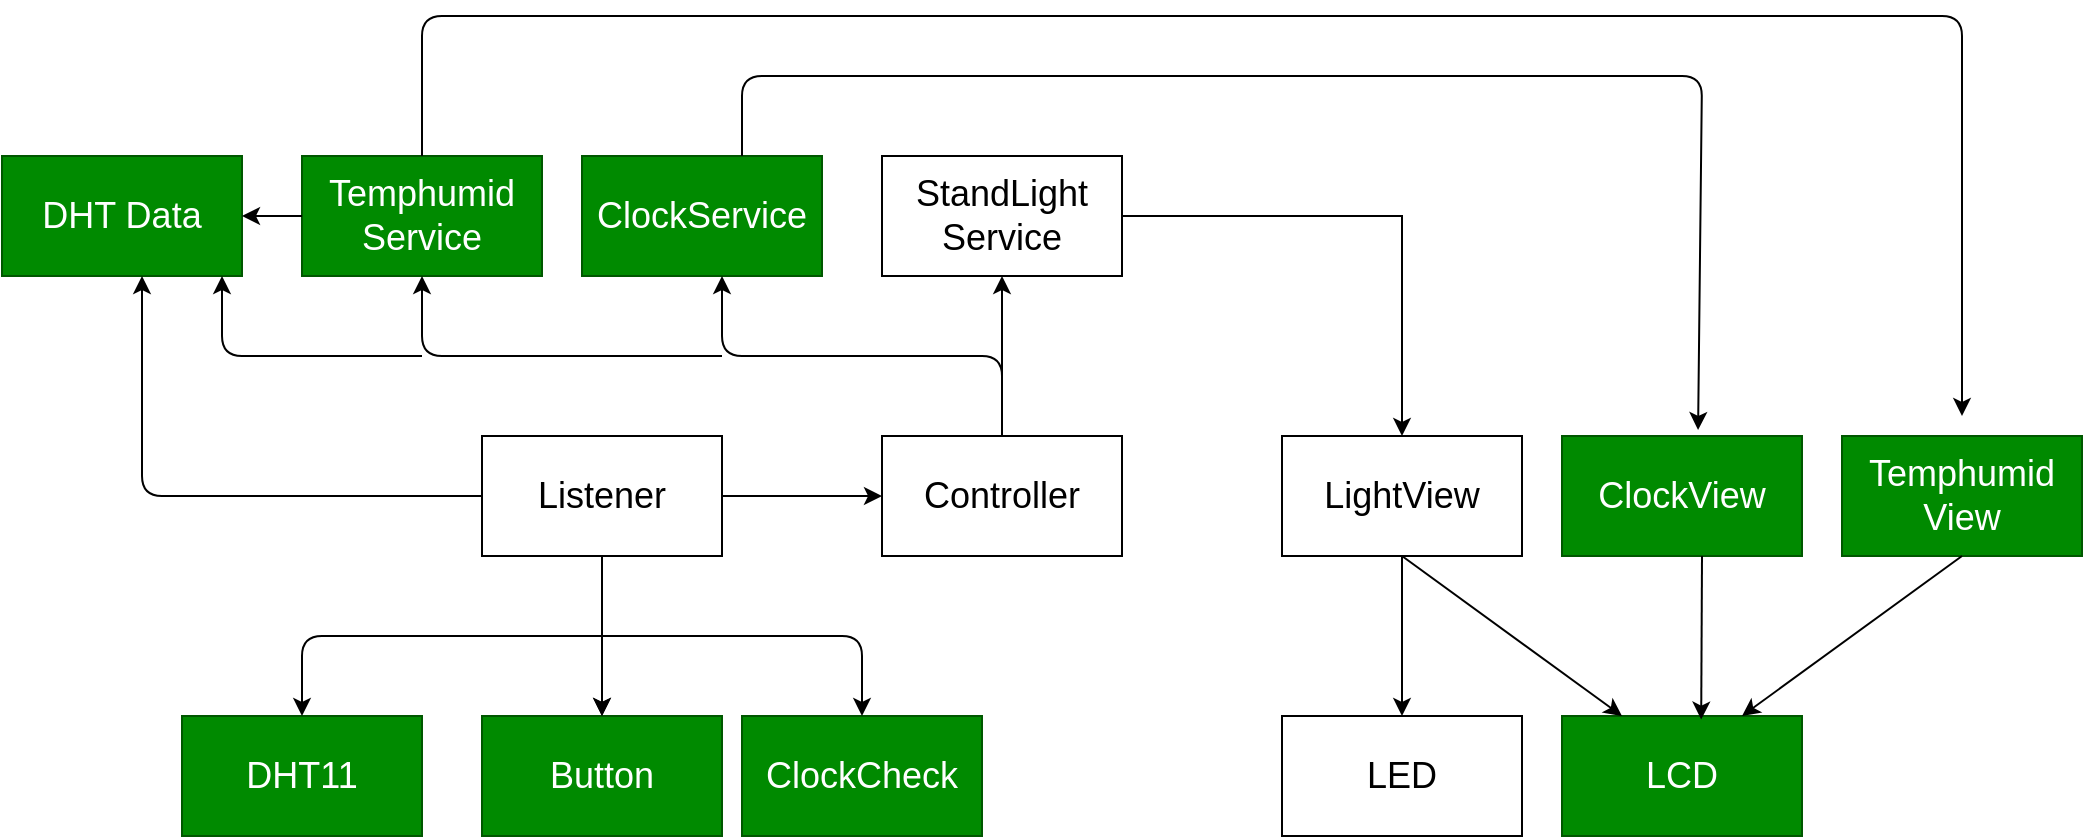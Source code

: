 <mxfile>
    <diagram id="rwZVFnb9-4XuviEcM_qo" name="페이지-1">
        <mxGraphModel dx="1973" dy="426" grid="1" gridSize="10" guides="1" tooltips="1" connect="1" arrows="1" fold="1" page="1" pageScale="1" pageWidth="827" pageHeight="1169" math="0" shadow="0">
            <root>
                <mxCell id="0"/>
                <mxCell id="1" parent="0"/>
                <mxCell id="2" value="Button" style="whiteSpace=wrap;html=1;fontSize=18;fillColor=#008a00;fontColor=#ffffff;strokeColor=#005700;" parent="1" vertex="1">
                    <mxGeometry x="110" y="400" width="120" height="60" as="geometry"/>
                </mxCell>
                <mxCell id="6" value="" style="edgeStyle=none;html=1;fontSize=18;" parent="1" source="4" target="2" edge="1">
                    <mxGeometry relative="1" as="geometry"/>
                </mxCell>
                <mxCell id="8" value="" style="edgeStyle=none;html=1;fontSize=18;" parent="1" source="4" target="7" edge="1">
                    <mxGeometry relative="1" as="geometry"/>
                </mxCell>
                <mxCell id="19" value="" style="edgeStyle=none;html=1;" edge="1" parent="1" source="4" target="2">
                    <mxGeometry relative="1" as="geometry"/>
                </mxCell>
                <mxCell id="4" value="Listener" style="whiteSpace=wrap;html=1;fontSize=18;" parent="1" vertex="1">
                    <mxGeometry x="110" y="260" width="120" height="60" as="geometry"/>
                </mxCell>
                <mxCell id="14" value="" style="edgeStyle=none;html=1;fontSize=18;" parent="1" source="7" target="13" edge="1">
                    <mxGeometry relative="1" as="geometry"/>
                </mxCell>
                <mxCell id="7" value="Controller" style="whiteSpace=wrap;html=1;fontSize=18;" parent="1" vertex="1">
                    <mxGeometry x="310" y="260" width="120" height="60" as="geometry"/>
                </mxCell>
                <mxCell id="12" value="" style="edgeStyle=none;html=1;fontSize=18;" parent="1" source="9" target="11" edge="1">
                    <mxGeometry relative="1" as="geometry"/>
                </mxCell>
                <mxCell id="9" value="LightView" style="whiteSpace=wrap;html=1;fontSize=18;" parent="1" vertex="1">
                    <mxGeometry x="510" y="260" width="120" height="60" as="geometry"/>
                </mxCell>
                <mxCell id="11" value="LED" style="whiteSpace=wrap;html=1;fontSize=18;" parent="1" vertex="1">
                    <mxGeometry x="510" y="400" width="120" height="60" as="geometry"/>
                </mxCell>
                <mxCell id="15" style="edgeStyle=orthogonalEdgeStyle;html=1;exitX=1;exitY=0.5;exitDx=0;exitDy=0;entryX=0.5;entryY=0;entryDx=0;entryDy=0;fontSize=18;rounded=0;" parent="1" source="13" target="9" edge="1">
                    <mxGeometry relative="1" as="geometry"/>
                </mxCell>
                <mxCell id="13" value="StandLight&lt;br&gt;Service" style="whiteSpace=wrap;html=1;fontSize=18;" parent="1" vertex="1">
                    <mxGeometry x="310" y="120" width="120" height="60" as="geometry"/>
                </mxCell>
                <mxCell id="5AWAFgj_eRccJyb0xr2y-15" value="LCD" style="whiteSpace=wrap;html=1;fontSize=18;fillColor=#008a00;fontColor=#ffffff;strokeColor=#005700;" parent="1" vertex="1">
                    <mxGeometry x="650" y="400" width="120" height="60" as="geometry"/>
                </mxCell>
                <mxCell id="5AWAFgj_eRccJyb0xr2y-17" value="ClockService" style="whiteSpace=wrap;html=1;fontSize=18;fillColor=#008a00;fontColor=#ffffff;strokeColor=#005700;" parent="1" vertex="1">
                    <mxGeometry x="160" y="120" width="120" height="60" as="geometry"/>
                </mxCell>
                <mxCell id="5AWAFgj_eRccJyb0xr2y-18" value="" style="endArrow=classic;html=1;" parent="1" edge="1">
                    <mxGeometry width="50" height="50" relative="1" as="geometry">
                        <mxPoint x="370" y="260" as="sourcePoint"/>
                        <mxPoint x="230" y="180" as="targetPoint"/>
                        <Array as="points">
                            <mxPoint x="370" y="220"/>
                            <mxPoint x="230" y="220"/>
                        </Array>
                    </mxGeometry>
                </mxCell>
                <mxCell id="5AWAFgj_eRccJyb0xr2y-19" value="" style="endArrow=classic;html=1;entryX=0.567;entryY=-0.05;entryDx=0;entryDy=0;entryPerimeter=0;" parent="1" target="5AWAFgj_eRccJyb0xr2y-20" edge="1">
                    <mxGeometry width="50" height="50" relative="1" as="geometry">
                        <mxPoint x="240" y="120" as="sourcePoint"/>
                        <mxPoint x="720" y="250" as="targetPoint"/>
                        <Array as="points">
                            <mxPoint x="240" y="80"/>
                            <mxPoint x="720" y="80"/>
                        </Array>
                    </mxGeometry>
                </mxCell>
                <mxCell id="5AWAFgj_eRccJyb0xr2y-20" value="ClockView" style="whiteSpace=wrap;html=1;fontSize=18;fillColor=#008a00;fontColor=#ffffff;strokeColor=#005700;" parent="1" vertex="1">
                    <mxGeometry x="650" y="260" width="120" height="60" as="geometry"/>
                </mxCell>
                <mxCell id="5AWAFgj_eRccJyb0xr2y-22" value="" style="endArrow=classic;html=1;entryX=0.58;entryY=0.03;entryDx=0;entryDy=0;entryPerimeter=0;" parent="1" target="5AWAFgj_eRccJyb0xr2y-15" edge="1">
                    <mxGeometry width="50" height="50" relative="1" as="geometry">
                        <mxPoint x="720" y="320" as="sourcePoint"/>
                        <mxPoint x="770" y="270" as="targetPoint"/>
                    </mxGeometry>
                </mxCell>
                <mxCell id="5AWAFgj_eRccJyb0xr2y-23" value="ClockCheck" style="whiteSpace=wrap;html=1;fontSize=18;fillColor=#008a00;fontColor=#ffffff;strokeColor=#005700;" parent="1" vertex="1">
                    <mxGeometry x="240" y="400" width="120" height="60" as="geometry"/>
                </mxCell>
                <mxCell id="5AWAFgj_eRccJyb0xr2y-24" value="" style="endArrow=classic;html=1;entryX=0.5;entryY=0;entryDx=0;entryDy=0;" parent="1" target="5AWAFgj_eRccJyb0xr2y-23" edge="1">
                    <mxGeometry width="50" height="50" relative="1" as="geometry">
                        <mxPoint x="170" y="360" as="sourcePoint"/>
                        <mxPoint x="310" y="360" as="targetPoint"/>
                        <Array as="points">
                            <mxPoint x="300" y="360"/>
                        </Array>
                    </mxGeometry>
                </mxCell>
                <mxCell id="16" value="" style="endArrow=classic;html=1;entryX=0.25;entryY=0;entryDx=0;entryDy=0;" parent="1" target="5AWAFgj_eRccJyb0xr2y-15" edge="1">
                    <mxGeometry width="50" height="50" relative="1" as="geometry">
                        <mxPoint x="570" y="320" as="sourcePoint"/>
                        <mxPoint x="620" y="270" as="targetPoint"/>
                    </mxGeometry>
                </mxCell>
                <mxCell id="17" value="DHT11" style="whiteSpace=wrap;html=1;fontSize=18;fillColor=#008a00;fontColor=#ffffff;strokeColor=#005700;" vertex="1" parent="1">
                    <mxGeometry x="-40" y="400" width="120" height="60" as="geometry"/>
                </mxCell>
                <mxCell id="18" value="" style="endArrow=classic;html=1;entryX=0.5;entryY=0;entryDx=0;entryDy=0;" edge="1" parent="1" target="17">
                    <mxGeometry width="50" height="50" relative="1" as="geometry">
                        <mxPoint x="170" y="360" as="sourcePoint"/>
                        <mxPoint x="45" y="280" as="targetPoint"/>
                        <Array as="points">
                            <mxPoint x="20" y="360"/>
                        </Array>
                    </mxGeometry>
                </mxCell>
                <mxCell id="20" value="Temphumid&lt;br&gt;Service" style="whiteSpace=wrap;html=1;fontSize=18;fillColor=#008a00;fontColor=#ffffff;strokeColor=#005700;" vertex="1" parent="1">
                    <mxGeometry x="20" y="120" width="120" height="60" as="geometry"/>
                </mxCell>
                <mxCell id="21" value="" style="endArrow=classic;html=1;entryX=0.5;entryY=1;entryDx=0;entryDy=0;" edge="1" parent="1" target="20">
                    <mxGeometry width="50" height="50" relative="1" as="geometry">
                        <mxPoint x="230" y="220" as="sourcePoint"/>
                        <mxPoint x="280" y="170" as="targetPoint"/>
                        <Array as="points">
                            <mxPoint x="80" y="220"/>
                        </Array>
                    </mxGeometry>
                </mxCell>
                <mxCell id="22" value="Temphumid&lt;br&gt;View" style="whiteSpace=wrap;html=1;fontSize=18;fillColor=#008a00;fontColor=#ffffff;strokeColor=#005700;" vertex="1" parent="1">
                    <mxGeometry x="790" y="260" width="120" height="60" as="geometry"/>
                </mxCell>
                <mxCell id="23" value="" style="endArrow=classic;html=1;" edge="1" parent="1">
                    <mxGeometry width="50" height="50" relative="1" as="geometry">
                        <mxPoint x="80" y="120" as="sourcePoint"/>
                        <mxPoint x="850" y="250" as="targetPoint"/>
                        <Array as="points">
                            <mxPoint x="80" y="50"/>
                            <mxPoint x="460" y="50"/>
                            <mxPoint x="850" y="50"/>
                        </Array>
                    </mxGeometry>
                </mxCell>
                <mxCell id="24" value="DHT Data" style="whiteSpace=wrap;html=1;fontSize=18;fillColor=#008a00;fontColor=#ffffff;strokeColor=#005700;" vertex="1" parent="1">
                    <mxGeometry x="-130" y="120" width="120" height="60" as="geometry"/>
                </mxCell>
                <mxCell id="25" value="" style="endArrow=classic;html=1;exitX=0;exitY=0.5;exitDx=0;exitDy=0;" edge="1" parent="1" source="4">
                    <mxGeometry width="50" height="50" relative="1" as="geometry">
                        <mxPoint x="-110" y="230" as="sourcePoint"/>
                        <mxPoint x="-60" y="180" as="targetPoint"/>
                        <Array as="points">
                            <mxPoint x="-60" y="290"/>
                        </Array>
                    </mxGeometry>
                </mxCell>
                <mxCell id="26" value="" style="endArrow=classic;html=1;" edge="1" parent="1">
                    <mxGeometry width="50" height="50" relative="1" as="geometry">
                        <mxPoint x="80" y="220" as="sourcePoint"/>
                        <mxPoint x="-20" y="180" as="targetPoint"/>
                        <Array as="points">
                            <mxPoint x="-20" y="220"/>
                        </Array>
                    </mxGeometry>
                </mxCell>
                <mxCell id="27" value="" style="endArrow=classic;html=1;entryX=1;entryY=0.5;entryDx=0;entryDy=0;" edge="1" parent="1" target="24">
                    <mxGeometry width="50" height="50" relative="1" as="geometry">
                        <mxPoint x="20" y="150" as="sourcePoint"/>
                        <mxPoint x="70" y="100" as="targetPoint"/>
                    </mxGeometry>
                </mxCell>
                <mxCell id="28" value="" style="endArrow=classic;html=1;entryX=0.75;entryY=0;entryDx=0;entryDy=0;" edge="1" parent="1" target="5AWAFgj_eRccJyb0xr2y-15">
                    <mxGeometry width="50" height="50" relative="1" as="geometry">
                        <mxPoint x="850" y="320" as="sourcePoint"/>
                        <mxPoint x="900" y="270" as="targetPoint"/>
                    </mxGeometry>
                </mxCell>
            </root>
        </mxGraphModel>
    </diagram>
    <diagram id="JMYObuIH1QSER_L9iBrt" name="페이지-2">
        <mxGraphModel dx="974" dy="359" grid="1" gridSize="10" guides="1" tooltips="1" connect="1" arrows="1" fold="1" page="1" pageScale="1" pageWidth="827" pageHeight="1169" background="none" math="0" shadow="0">
            <root>
                <mxCell id="Q607Y2rKxZQUFugG3BdK-0"/>
                <mxCell id="Q607Y2rKxZQUFugG3BdK-1" parent="Q607Y2rKxZQUFugG3BdK-0"/>
                <mxCell id="XUThxh31XiLSm-2z7mRA-0" value="Button" style="whiteSpace=wrap;html=1;fontSize=18;" parent="Q607Y2rKxZQUFugG3BdK-1" vertex="1">
                    <mxGeometry x="150" y="220" width="120" height="60" as="geometry"/>
                </mxCell>
                <mxCell id="XUThxh31XiLSm-2z7mRA-1" value="" style="edgeStyle=none;html=1;fontSize=18;" parent="Q607Y2rKxZQUFugG3BdK-1" source="XUThxh31XiLSm-2z7mRA-2" target="XUThxh31XiLSm-2z7mRA-0" edge="1">
                    <mxGeometry relative="1" as="geometry"/>
                </mxCell>
                <mxCell id="Xn4zP_rzqBb-KwKWEkbt-1" style="edgeStyle=orthogonalEdgeStyle;rounded=0;html=1;exitX=1;exitY=0.5;exitDx=0;exitDy=0;fontSize=18;" parent="Q607Y2rKxZQUFugG3BdK-1" source="XUThxh31XiLSm-2z7mRA-2" target="Xn4zP_rzqBb-KwKWEkbt-0" edge="1">
                    <mxGeometry relative="1" as="geometry"/>
                </mxCell>
                <mxCell id="XUThxh31XiLSm-2z7mRA-2" value="Listener" style="whiteSpace=wrap;html=1;fontSize=18;" parent="Q607Y2rKxZQUFugG3BdK-1" vertex="1">
                    <mxGeometry x="150" y="80" width="120" height="60" as="geometry"/>
                </mxCell>
                <mxCell id="XUThxh31XiLSm-2z7mRA-3" value="LED" style="whiteSpace=wrap;html=1;fontSize=18;" parent="Q607Y2rKxZQUFugG3BdK-1" vertex="1">
                    <mxGeometry x="540" y="220" width="120" height="60" as="geometry"/>
                </mxCell>
                <mxCell id="XUThxh31XiLSm-2z7mRA-6" value="이벤트 감시 기능" style="text;html=1;align=center;verticalAlign=middle;resizable=0;points=[];autosize=1;strokeColor=none;fillColor=none;fontSize=18;" parent="Q607Y2rKxZQUFugG3BdK-1" vertex="1">
                    <mxGeometry x="130" y="50" width="150" height="30" as="geometry"/>
                </mxCell>
                <mxCell id="z8fZrk0xQkMEeZACTWGU-1" style="edgeStyle=orthogonalEdgeStyle;rounded=0;html=1;exitX=1;exitY=0.5;exitDx=0;exitDy=0;entryX=0;entryY=0.5;entryDx=0;entryDy=0;fontSize=18;" parent="Q607Y2rKxZQUFugG3BdK-1" source="Xn4zP_rzqBb-KwKWEkbt-0" target="z8fZrk0xQkMEeZACTWGU-0" edge="1">
                    <mxGeometry relative="1" as="geometry"/>
                </mxCell>
                <mxCell id="Xn4zP_rzqBb-KwKWEkbt-0" value="controller" style="whiteSpace=wrap;html=1;fontSize=18;" parent="Q607Y2rKxZQUFugG3BdK-1" vertex="1">
                    <mxGeometry x="350" y="80" width="120" height="60" as="geometry"/>
                </mxCell>
                <mxCell id="z8fZrk0xQkMEeZACTWGU-2" style="edgeStyle=orthogonalEdgeStyle;rounded=0;html=1;exitX=0.5;exitY=1;exitDx=0;exitDy=0;fontSize=18;" parent="Q607Y2rKxZQUFugG3BdK-1" source="z8fZrk0xQkMEeZACTWGU-0" target="XUThxh31XiLSm-2z7mRA-3" edge="1">
                    <mxGeometry relative="1" as="geometry"/>
                </mxCell>
                <mxCell id="z8fZrk0xQkMEeZACTWGU-0" value="View" style="whiteSpace=wrap;html=1;fontSize=18;" parent="Q607Y2rKxZQUFugG3BdK-1" vertex="1">
                    <mxGeometry x="540" y="80" width="120" height="60" as="geometry"/>
                </mxCell>
                <mxCell id="_Sfnj0NwWYwx7ZMQ4_mJ-0" value="Data 분배" style="text;html=1;align=center;verticalAlign=middle;resizable=0;points=[];autosize=1;strokeColor=none;fillColor=none;fontSize=18;" parent="Q607Y2rKxZQUFugG3BdK-1" vertex="1">
                    <mxGeometry x="365" y="50" width="90" height="30" as="geometry"/>
                </mxCell>
                <mxCell id="_Sfnj0NwWYwx7ZMQ4_mJ-1" value="출력담당" style="text;html=1;align=center;verticalAlign=middle;resizable=0;points=[];autosize=1;strokeColor=none;fillColor=none;fontSize=18;" parent="Q607Y2rKxZQUFugG3BdK-1" vertex="1">
                    <mxGeometry x="555" y="50" width="90" height="30" as="geometry"/>
                </mxCell>
                <mxCell id="_Sfnj0NwWYwx7ZMQ4_mJ-2" value="밝기 조정 버튼" style="text;html=1;align=center;verticalAlign=middle;resizable=0;points=[];autosize=1;strokeColor=none;fillColor=none;fontSize=18;" parent="Q607Y2rKxZQUFugG3BdK-1" vertex="1">
                    <mxGeometry x="145" y="280" width="130" height="30" as="geometry"/>
                </mxCell>
                <mxCell id="_Sfnj0NwWYwx7ZMQ4_mJ-3" value="밝기에 따른 LED 개수 on/off" style="text;html=1;align=center;verticalAlign=middle;resizable=0;points=[];autosize=1;strokeColor=none;fillColor=none;fontSize=18;" parent="Q607Y2rKxZQUFugG3BdK-1" vertex="1">
                    <mxGeometry x="480" y="280" width="240" height="30" as="geometry"/>
                </mxCell>
                <mxCell id="_Sfnj0NwWYwx7ZMQ4_mJ-4" value="&lt;font style=&quot;font-size: 10px&quot;&gt;1&lt;/font&gt;" style="text;html=1;align=center;verticalAlign=middle;resizable=0;points=[];autosize=1;strokeColor=none;fillColor=none;fontSize=18;" parent="Q607Y2rKxZQUFugG3BdK-1" vertex="1">
                    <mxGeometry x="210" y="130" width="20" height="30" as="geometry"/>
                </mxCell>
                <mxCell id="_Sfnj0NwWYwx7ZMQ4_mJ-5" value="&lt;font style=&quot;font-size: 10px&quot;&gt;1&lt;/font&gt;" style="text;html=1;align=center;verticalAlign=middle;resizable=0;points=[];autosize=1;strokeColor=none;fillColor=none;fontSize=18;" parent="Q607Y2rKxZQUFugG3BdK-1" vertex="1">
                    <mxGeometry x="210" y="190" width="20" height="30" as="geometry"/>
                </mxCell>
                <mxCell id="_Sfnj0NwWYwx7ZMQ4_mJ-6" value="&lt;font style=&quot;font-size: 10px&quot;&gt;1&lt;/font&gt;" style="text;html=1;align=center;verticalAlign=middle;resizable=0;points=[];autosize=1;strokeColor=none;fillColor=none;fontSize=18;" parent="Q607Y2rKxZQUFugG3BdK-1" vertex="1">
                    <mxGeometry x="570" y="130" width="20" height="30" as="geometry"/>
                </mxCell>
                <mxCell id="_Sfnj0NwWYwx7ZMQ4_mJ-9" value="&lt;font style=&quot;font-size: 10px&quot;&gt;5&lt;/font&gt;" style="text;html=1;align=center;verticalAlign=middle;resizable=0;points=[];autosize=1;strokeColor=none;fillColor=none;fontSize=18;" parent="Q607Y2rKxZQUFugG3BdK-1" vertex="1">
                    <mxGeometry x="570" y="190" width="20" height="30" as="geometry"/>
                </mxCell>
            </root>
        </mxGraphModel>
    </diagram>
    <diagram id="ht8R60_hNru5M8OwtT-Q" name="페이지-3">
        <mxGraphModel dx="974" dy="359" grid="1" gridSize="10" guides="1" tooltips="1" connect="1" arrows="1" fold="1" page="1" pageScale="1" pageWidth="827" pageHeight="1169" math="0" shadow="0">
            <root>
                <mxCell id="p3mRSG3cKccDTSAAewCc-0"/>
                <mxCell id="p3mRSG3cKccDTSAAewCc-1" parent="p3mRSG3cKccDTSAAewCc-0"/>
                <mxCell id="L5CqpGbmgFwsVIx_IcjU-0" value="Button" style="whiteSpace=wrap;html=1;fontSize=18;" parent="p3mRSG3cKccDTSAAewCc-1" vertex="1">
                    <mxGeometry x="150" y="470" width="120" height="60" as="geometry"/>
                </mxCell>
                <mxCell id="L5CqpGbmgFwsVIx_IcjU-1" value="" style="edgeStyle=none;html=1;fontSize=18;" parent="p3mRSG3cKccDTSAAewCc-1" source="L5CqpGbmgFwsVIx_IcjU-3" target="L5CqpGbmgFwsVIx_IcjU-0" edge="1">
                    <mxGeometry relative="1" as="geometry"/>
                </mxCell>
                <mxCell id="L5CqpGbmgFwsVIx_IcjU-2" style="edgeStyle=orthogonalEdgeStyle;rounded=0;html=1;exitX=1;exitY=0.5;exitDx=0;exitDy=0;fontSize=18;" parent="p3mRSG3cKccDTSAAewCc-1" source="L5CqpGbmgFwsVIx_IcjU-3" target="L5CqpGbmgFwsVIx_IcjU-7" edge="1">
                    <mxGeometry relative="1" as="geometry"/>
                </mxCell>
                <mxCell id="L5CqpGbmgFwsVIx_IcjU-3" value="Listener" style="whiteSpace=wrap;html=1;fontSize=18;" parent="p3mRSG3cKccDTSAAewCc-1" vertex="1">
                    <mxGeometry x="150" y="330" width="120" height="60" as="geometry"/>
                </mxCell>
                <mxCell id="L5CqpGbmgFwsVIx_IcjU-4" value="LED" style="whiteSpace=wrap;html=1;fontSize=18;" parent="p3mRSG3cKccDTSAAewCc-1" vertex="1">
                    <mxGeometry x="540" y="470" width="120" height="60" as="geometry"/>
                </mxCell>
                <mxCell id="L5CqpGbmgFwsVIx_IcjU-5" value="이벤트 감시 기능" style="text;html=1;align=center;verticalAlign=middle;resizable=0;points=[];autosize=1;strokeColor=none;fillColor=none;fontSize=18;" parent="p3mRSG3cKccDTSAAewCc-1" vertex="1">
                    <mxGeometry x="130" y="300" width="150" height="30" as="geometry"/>
                </mxCell>
                <mxCell id="L5CqpGbmgFwsVIx_IcjU-7" value="controller" style="whiteSpace=wrap;html=1;fontSize=18;" parent="p3mRSG3cKccDTSAAewCc-1" vertex="1">
                    <mxGeometry x="350" y="330" width="120" height="60" as="geometry"/>
                </mxCell>
                <mxCell id="L5CqpGbmgFwsVIx_IcjU-8" style="edgeStyle=orthogonalEdgeStyle;rounded=0;html=1;exitX=0.5;exitY=1;exitDx=0;exitDy=0;fontSize=18;" parent="p3mRSG3cKccDTSAAewCc-1" source="L5CqpGbmgFwsVIx_IcjU-9" target="L5CqpGbmgFwsVIx_IcjU-4" edge="1">
                    <mxGeometry relative="1" as="geometry"/>
                </mxCell>
                <mxCell id="L5CqpGbmgFwsVIx_IcjU-9" value="View" style="whiteSpace=wrap;html=1;fontSize=18;" parent="p3mRSG3cKccDTSAAewCc-1" vertex="1">
                    <mxGeometry x="540" y="330" width="120" height="60" as="geometry"/>
                </mxCell>
                <mxCell id="L5CqpGbmgFwsVIx_IcjU-10" value="Data 분배" style="text;html=1;align=center;verticalAlign=middle;resizable=0;points=[];autosize=1;strokeColor=none;fillColor=none;fontSize=18;" parent="p3mRSG3cKccDTSAAewCc-1" vertex="1">
                    <mxGeometry x="365" y="400" width="90" height="30" as="geometry"/>
                </mxCell>
                <mxCell id="L5CqpGbmgFwsVIx_IcjU-11" value="출력담당" style="text;html=1;align=center;verticalAlign=middle;resizable=0;points=[];autosize=1;strokeColor=none;fillColor=none;fontSize=18;" parent="p3mRSG3cKccDTSAAewCc-1" vertex="1">
                    <mxGeometry x="555" y="300" width="90" height="30" as="geometry"/>
                </mxCell>
                <mxCell id="L5CqpGbmgFwsVIx_IcjU-12" value="밝기 조정 버튼" style="text;html=1;align=center;verticalAlign=middle;resizable=0;points=[];autosize=1;strokeColor=none;fillColor=none;fontSize=18;" parent="p3mRSG3cKccDTSAAewCc-1" vertex="1">
                    <mxGeometry x="145" y="530" width="130" height="30" as="geometry"/>
                </mxCell>
                <mxCell id="L5CqpGbmgFwsVIx_IcjU-13" value="밝기에 따른 LED 개수 on/off" style="text;html=1;align=center;verticalAlign=middle;resizable=0;points=[];autosize=1;strokeColor=none;fillColor=none;fontSize=18;" parent="p3mRSG3cKccDTSAAewCc-1" vertex="1">
                    <mxGeometry x="480" y="530" width="240" height="30" as="geometry"/>
                </mxCell>
                <mxCell id="L5CqpGbmgFwsVIx_IcjU-14" value="&lt;font style=&quot;font-size: 10px&quot;&gt;1&lt;/font&gt;" style="text;html=1;align=center;verticalAlign=middle;resizable=0;points=[];autosize=1;strokeColor=none;fillColor=none;fontSize=18;" parent="p3mRSG3cKccDTSAAewCc-1" vertex="1">
                    <mxGeometry x="210" y="380" width="20" height="30" as="geometry"/>
                </mxCell>
                <mxCell id="L5CqpGbmgFwsVIx_IcjU-15" value="&lt;font style=&quot;font-size: 10px&quot;&gt;1&lt;/font&gt;" style="text;html=1;align=center;verticalAlign=middle;resizable=0;points=[];autosize=1;strokeColor=none;fillColor=none;fontSize=18;" parent="p3mRSG3cKccDTSAAewCc-1" vertex="1">
                    <mxGeometry x="210" y="440" width="20" height="30" as="geometry"/>
                </mxCell>
                <mxCell id="L5CqpGbmgFwsVIx_IcjU-16" value="&lt;font style=&quot;font-size: 10px&quot;&gt;1&lt;/font&gt;" style="text;html=1;align=center;verticalAlign=middle;resizable=0;points=[];autosize=1;strokeColor=none;fillColor=none;fontSize=18;" parent="p3mRSG3cKccDTSAAewCc-1" vertex="1">
                    <mxGeometry x="570" y="380" width="20" height="30" as="geometry"/>
                </mxCell>
                <mxCell id="L5CqpGbmgFwsVIx_IcjU-17" value="&lt;font style=&quot;font-size: 10px&quot;&gt;5&lt;/font&gt;" style="text;html=1;align=center;verticalAlign=middle;resizable=0;points=[];autosize=1;strokeColor=none;fillColor=none;fontSize=18;" parent="p3mRSG3cKccDTSAAewCc-1" vertex="1">
                    <mxGeometry x="570" y="440" width="20" height="30" as="geometry"/>
                </mxCell>
                <mxCell id="L5CqpGbmgFwsVIx_IcjU-19" value="" style="endArrow=classic;html=1;" parent="p3mRSG3cKccDTSAAewCc-1" edge="1">
                    <mxGeometry width="50" height="50" relative="1" as="geometry">
                        <mxPoint x="409.5" y="330" as="sourcePoint"/>
                        <mxPoint x="409.5" y="260" as="targetPoint"/>
                        <Array as="points">
                            <mxPoint x="409.5" y="300"/>
                        </Array>
                    </mxGeometry>
                </mxCell>
                <mxCell id="L5CqpGbmgFwsVIx_IcjU-20" value="Service" style="whiteSpace=wrap;html=1;fontSize=18;" parent="p3mRSG3cKccDTSAAewCc-1" vertex="1">
                    <mxGeometry x="350" y="190" width="120" height="60" as="geometry"/>
                </mxCell>
                <mxCell id="L5CqpGbmgFwsVIx_IcjU-21" value="상태 머신" style="text;html=1;align=center;verticalAlign=middle;resizable=0;points=[];autosize=1;strokeColor=none;fillColor=none;fontSize=18;" parent="p3mRSG3cKccDTSAAewCc-1" vertex="1">
                    <mxGeometry x="365" y="160" width="90" height="30" as="geometry"/>
                </mxCell>
                <mxCell id="L5CqpGbmgFwsVIx_IcjU-23" value="" style="endArrow=classic;html=1;entryX=0.522;entryY=-0.033;entryDx=0;entryDy=0;entryPerimeter=0;" parent="p3mRSG3cKccDTSAAewCc-1" target="L5CqpGbmgFwsVIx_IcjU-11" edge="1">
                    <mxGeometry width="50" height="50" relative="1" as="geometry">
                        <mxPoint x="490" y="210" as="sourcePoint"/>
                        <mxPoint x="540" y="170" as="targetPoint"/>
                        <Array as="points">
                            <mxPoint x="602" y="210"/>
                        </Array>
                    </mxGeometry>
                </mxCell>
                <mxCell id="L5CqpGbmgFwsVIx_IcjU-24" value="&amp;lt;&amp;lt;enum&amp;gt;&amp;gt;&lt;br&gt;lightstate" style="whiteSpace=wrap;html=1;fontSize=18;" parent="p3mRSG3cKccDTSAAewCc-1" vertex="1">
                    <mxGeometry x="520" y="110" width="120" height="60" as="geometry"/>
                </mxCell>
                <mxCell id="L5CqpGbmgFwsVIx_IcjU-27" value="" style="endArrow=classic;html=1;" parent="p3mRSG3cKccDTSAAewCc-1" edge="1">
                    <mxGeometry width="50" height="50" relative="1" as="geometry">
                        <mxPoint x="620" y="290" as="sourcePoint"/>
                        <mxPoint x="620" y="180" as="targetPoint"/>
                    </mxGeometry>
                </mxCell>
                <mxCell id="L5CqpGbmgFwsVIx_IcjU-28" value="" style="endArrow=classic;html=1;" parent="p3mRSG3cKccDTSAAewCc-1" edge="1">
                    <mxGeometry width="50" height="50" relative="1" as="geometry">
                        <mxPoint x="405" y="160" as="sourcePoint"/>
                        <mxPoint x="510" y="140" as="targetPoint"/>
                        <Array as="points">
                            <mxPoint x="405" y="140"/>
                        </Array>
                    </mxGeometry>
                </mxCell>
            </root>
        </mxGraphModel>
    </diagram>
</mxfile>